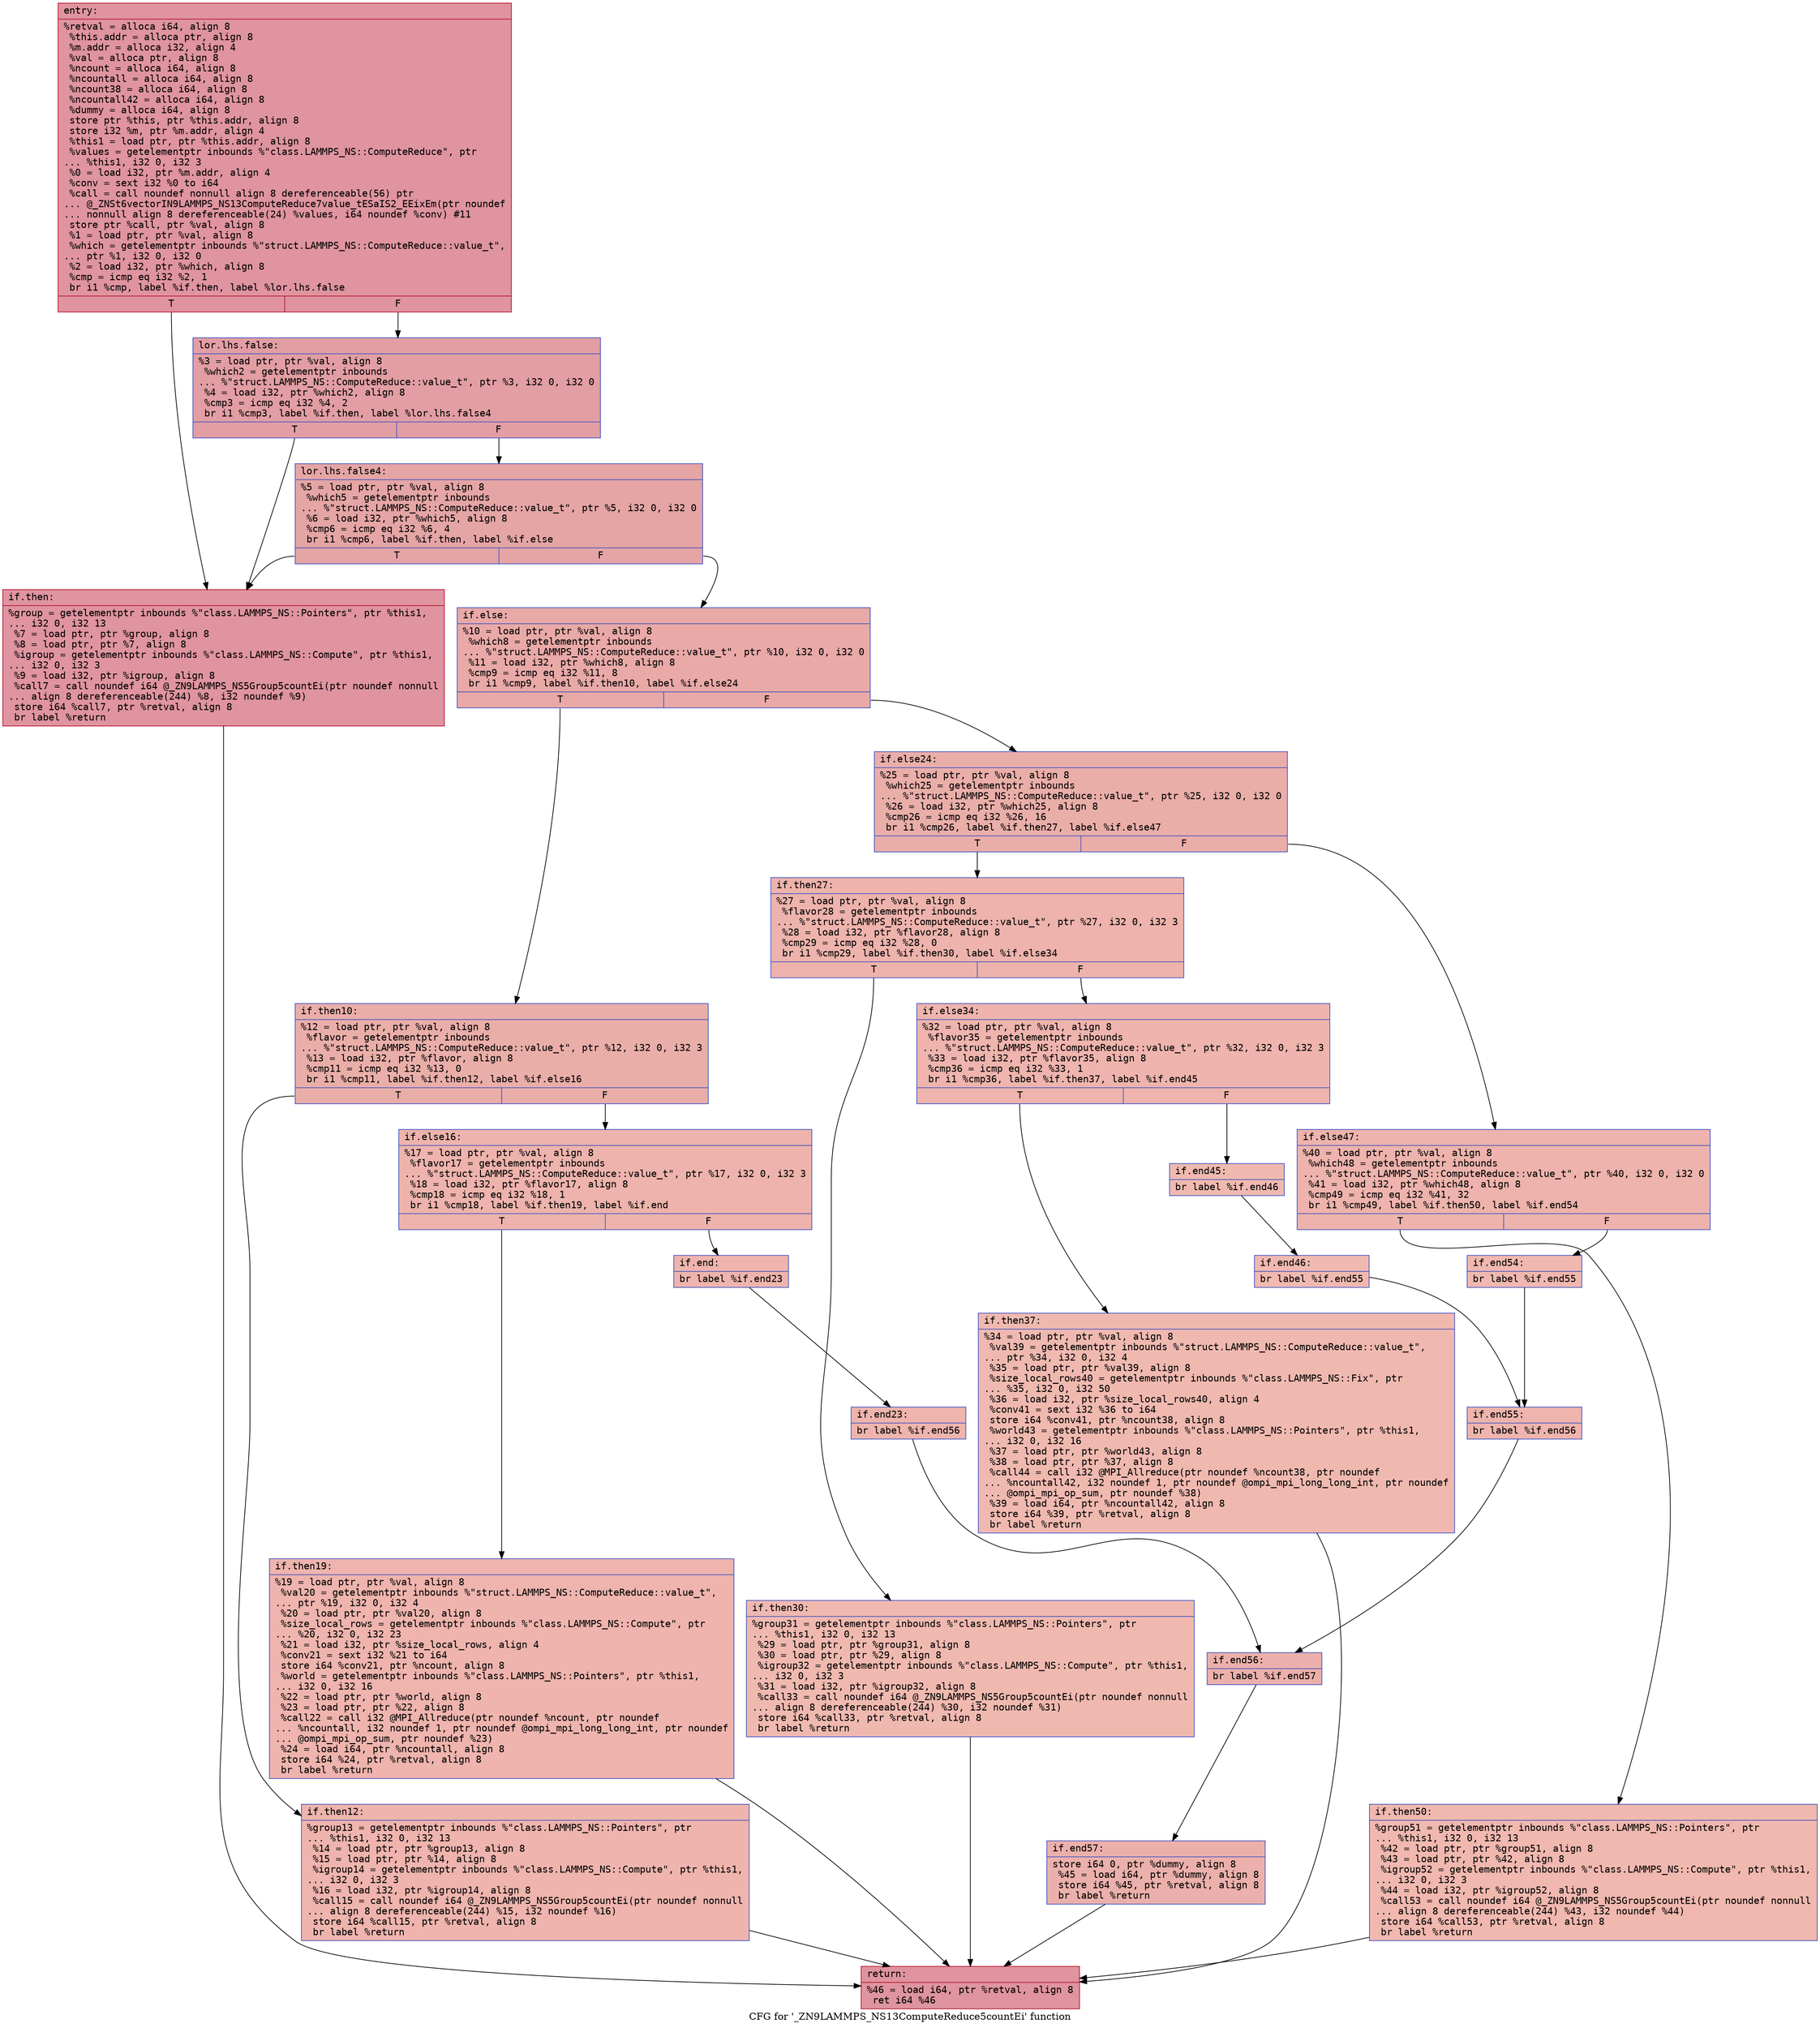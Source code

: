 digraph "CFG for '_ZN9LAMMPS_NS13ComputeReduce5countEi' function" {
	label="CFG for '_ZN9LAMMPS_NS13ComputeReduce5countEi' function";

	Node0x5591402fb1f0 [shape=record,color="#b70d28ff", style=filled, fillcolor="#b70d2870" fontname="Courier",label="{entry:\l|  %retval = alloca i64, align 8\l  %this.addr = alloca ptr, align 8\l  %m.addr = alloca i32, align 4\l  %val = alloca ptr, align 8\l  %ncount = alloca i64, align 8\l  %ncountall = alloca i64, align 8\l  %ncount38 = alloca i64, align 8\l  %ncountall42 = alloca i64, align 8\l  %dummy = alloca i64, align 8\l  store ptr %this, ptr %this.addr, align 8\l  store i32 %m, ptr %m.addr, align 4\l  %this1 = load ptr, ptr %this.addr, align 8\l  %values = getelementptr inbounds %\"class.LAMMPS_NS::ComputeReduce\", ptr\l... %this1, i32 0, i32 3\l  %0 = load i32, ptr %m.addr, align 4\l  %conv = sext i32 %0 to i64\l  %call = call noundef nonnull align 8 dereferenceable(56) ptr\l... @_ZNSt6vectorIN9LAMMPS_NS13ComputeReduce7value_tESaIS2_EEixEm(ptr noundef\l... nonnull align 8 dereferenceable(24) %values, i64 noundef %conv) #11\l  store ptr %call, ptr %val, align 8\l  %1 = load ptr, ptr %val, align 8\l  %which = getelementptr inbounds %\"struct.LAMMPS_NS::ComputeReduce::value_t\",\l... ptr %1, i32 0, i32 0\l  %2 = load i32, ptr %which, align 8\l  %cmp = icmp eq i32 %2, 1\l  br i1 %cmp, label %if.then, label %lor.lhs.false\l|{<s0>T|<s1>F}}"];
	Node0x5591402fb1f0:s0 -> Node0x55914031f890[tooltip="entry -> if.then\nProbability 50.00%" ];
	Node0x5591402fb1f0:s1 -> Node0x55914031fd80[tooltip="entry -> lor.lhs.false\nProbability 50.00%" ];
	Node0x55914031fd80 [shape=record,color="#3d50c3ff", style=filled, fillcolor="#be242e70" fontname="Courier",label="{lor.lhs.false:\l|  %3 = load ptr, ptr %val, align 8\l  %which2 = getelementptr inbounds\l... %\"struct.LAMMPS_NS::ComputeReduce::value_t\", ptr %3, i32 0, i32 0\l  %4 = load i32, ptr %which2, align 8\l  %cmp3 = icmp eq i32 %4, 2\l  br i1 %cmp3, label %if.then, label %lor.lhs.false4\l|{<s0>T|<s1>F}}"];
	Node0x55914031fd80:s0 -> Node0x55914031f890[tooltip="lor.lhs.false -> if.then\nProbability 50.00%" ];
	Node0x55914031fd80:s1 -> Node0x559140320140[tooltip="lor.lhs.false -> lor.lhs.false4\nProbability 50.00%" ];
	Node0x559140320140 [shape=record,color="#3d50c3ff", style=filled, fillcolor="#c5333470" fontname="Courier",label="{lor.lhs.false4:\l|  %5 = load ptr, ptr %val, align 8\l  %which5 = getelementptr inbounds\l... %\"struct.LAMMPS_NS::ComputeReduce::value_t\", ptr %5, i32 0, i32 0\l  %6 = load i32, ptr %which5, align 8\l  %cmp6 = icmp eq i32 %6, 4\l  br i1 %cmp6, label %if.then, label %if.else\l|{<s0>T|<s1>F}}"];
	Node0x559140320140:s0 -> Node0x55914031f890[tooltip="lor.lhs.false4 -> if.then\nProbability 50.00%" ];
	Node0x559140320140:s1 -> Node0x55914031f520[tooltip="lor.lhs.false4 -> if.else\nProbability 50.00%" ];
	Node0x55914031f890 [shape=record,color="#b70d28ff", style=filled, fillcolor="#b70d2870" fontname="Courier",label="{if.then:\l|  %group = getelementptr inbounds %\"class.LAMMPS_NS::Pointers\", ptr %this1,\l... i32 0, i32 13\l  %7 = load ptr, ptr %group, align 8\l  %8 = load ptr, ptr %7, align 8\l  %igroup = getelementptr inbounds %\"class.LAMMPS_NS::Compute\", ptr %this1,\l... i32 0, i32 3\l  %9 = load i32, ptr %igroup, align 8\l  %call7 = call noundef i64 @_ZN9LAMMPS_NS5Group5countEi(ptr noundef nonnull\l... align 8 dereferenceable(244) %8, i32 noundef %9)\l  store i64 %call7, ptr %retval, align 8\l  br label %return\l}"];
	Node0x55914031f890 -> Node0x559140320dc0[tooltip="if.then -> return\nProbability 100.00%" ];
	Node0x55914031f520 [shape=record,color="#3d50c3ff", style=filled, fillcolor="#ca3b3770" fontname="Courier",label="{if.else:\l|  %10 = load ptr, ptr %val, align 8\l  %which8 = getelementptr inbounds\l... %\"struct.LAMMPS_NS::ComputeReduce::value_t\", ptr %10, i32 0, i32 0\l  %11 = load i32, ptr %which8, align 8\l  %cmp9 = icmp eq i32 %11, 8\l  br i1 %cmp9, label %if.then10, label %if.else24\l|{<s0>T|<s1>F}}"];
	Node0x55914031f520:s0 -> Node0x559140321110[tooltip="if.else -> if.then10\nProbability 50.00%" ];
	Node0x55914031f520:s1 -> Node0x559140321190[tooltip="if.else -> if.else24\nProbability 50.00%" ];
	Node0x559140321110 [shape=record,color="#3d50c3ff", style=filled, fillcolor="#d0473d70" fontname="Courier",label="{if.then10:\l|  %12 = load ptr, ptr %val, align 8\l  %flavor = getelementptr inbounds\l... %\"struct.LAMMPS_NS::ComputeReduce::value_t\", ptr %12, i32 0, i32 3\l  %13 = load i32, ptr %flavor, align 8\l  %cmp11 = icmp eq i32 %13, 0\l  br i1 %cmp11, label %if.then12, label %if.else16\l|{<s0>T|<s1>F}}"];
	Node0x559140321110:s0 -> Node0x559140321550[tooltip="if.then10 -> if.then12\nProbability 37.50%" ];
	Node0x559140321110:s1 -> Node0x5591403215d0[tooltip="if.then10 -> if.else16\nProbability 62.50%" ];
	Node0x559140321550 [shape=record,color="#3d50c3ff", style=filled, fillcolor="#d8564670" fontname="Courier",label="{if.then12:\l|  %group13 = getelementptr inbounds %\"class.LAMMPS_NS::Pointers\", ptr\l... %this1, i32 0, i32 13\l  %14 = load ptr, ptr %group13, align 8\l  %15 = load ptr, ptr %14, align 8\l  %igroup14 = getelementptr inbounds %\"class.LAMMPS_NS::Compute\", ptr %this1,\l... i32 0, i32 3\l  %16 = load i32, ptr %igroup14, align 8\l  %call15 = call noundef i64 @_ZN9LAMMPS_NS5Group5countEi(ptr noundef nonnull\l... align 8 dereferenceable(244) %15, i32 noundef %16)\l  store i64 %call15, ptr %retval, align 8\l  br label %return\l}"];
	Node0x559140321550 -> Node0x559140320dc0[tooltip="if.then12 -> return\nProbability 100.00%" ];
	Node0x5591403215d0 [shape=record,color="#3d50c3ff", style=filled, fillcolor="#d6524470" fontname="Courier",label="{if.else16:\l|  %17 = load ptr, ptr %val, align 8\l  %flavor17 = getelementptr inbounds\l... %\"struct.LAMMPS_NS::ComputeReduce::value_t\", ptr %17, i32 0, i32 3\l  %18 = load i32, ptr %flavor17, align 8\l  %cmp18 = icmp eq i32 %18, 1\l  br i1 %cmp18, label %if.then19, label %if.end\l|{<s0>T|<s1>F}}"];
	Node0x5591403215d0:s0 -> Node0x559140321f60[tooltip="if.else16 -> if.then19\nProbability 50.00%" ];
	Node0x5591403215d0:s1 -> Node0x559140321fb0[tooltip="if.else16 -> if.end\nProbability 50.00%" ];
	Node0x559140321f60 [shape=record,color="#3d50c3ff", style=filled, fillcolor="#d8564670" fontname="Courier",label="{if.then19:\l|  %19 = load ptr, ptr %val, align 8\l  %val20 = getelementptr inbounds %\"struct.LAMMPS_NS::ComputeReduce::value_t\",\l... ptr %19, i32 0, i32 4\l  %20 = load ptr, ptr %val20, align 8\l  %size_local_rows = getelementptr inbounds %\"class.LAMMPS_NS::Compute\", ptr\l... %20, i32 0, i32 23\l  %21 = load i32, ptr %size_local_rows, align 4\l  %conv21 = sext i32 %21 to i64\l  store i64 %conv21, ptr %ncount, align 8\l  %world = getelementptr inbounds %\"class.LAMMPS_NS::Pointers\", ptr %this1,\l... i32 0, i32 16\l  %22 = load ptr, ptr %world, align 8\l  %23 = load ptr, ptr %22, align 8\l  %call22 = call i32 @MPI_Allreduce(ptr noundef %ncount, ptr noundef\l... %ncountall, i32 noundef 1, ptr noundef @ompi_mpi_long_long_int, ptr noundef\l... @ompi_mpi_op_sum, ptr noundef %23)\l  %24 = load i64, ptr %ncountall, align 8\l  store i64 %24, ptr %retval, align 8\l  br label %return\l}"];
	Node0x559140321f60 -> Node0x559140320dc0[tooltip="if.then19 -> return\nProbability 100.00%" ];
	Node0x559140321fb0 [shape=record,color="#3d50c3ff", style=filled, fillcolor="#d8564670" fontname="Courier",label="{if.end:\l|  br label %if.end23\l}"];
	Node0x559140321fb0 -> Node0x559140322e10[tooltip="if.end -> if.end23\nProbability 100.00%" ];
	Node0x559140322e10 [shape=record,color="#3d50c3ff", style=filled, fillcolor="#d8564670" fontname="Courier",label="{if.end23:\l|  br label %if.end56\l}"];
	Node0x559140322e10 -> Node0x559140322ed0[tooltip="if.end23 -> if.end56\nProbability 100.00%" ];
	Node0x559140321190 [shape=record,color="#3d50c3ff", style=filled, fillcolor="#d0473d70" fontname="Courier",label="{if.else24:\l|  %25 = load ptr, ptr %val, align 8\l  %which25 = getelementptr inbounds\l... %\"struct.LAMMPS_NS::ComputeReduce::value_t\", ptr %25, i32 0, i32 0\l  %26 = load i32, ptr %which25, align 8\l  %cmp26 = icmp eq i32 %26, 16\l  br i1 %cmp26, label %if.then27, label %if.else47\l|{<s0>T|<s1>F}}"];
	Node0x559140321190:s0 -> Node0x5591403231e0[tooltip="if.else24 -> if.then27\nProbability 50.00%" ];
	Node0x559140321190:s1 -> Node0x559140323260[tooltip="if.else24 -> if.else47\nProbability 50.00%" ];
	Node0x5591403231e0 [shape=record,color="#3d50c3ff", style=filled, fillcolor="#d6524470" fontname="Courier",label="{if.then27:\l|  %27 = load ptr, ptr %val, align 8\l  %flavor28 = getelementptr inbounds\l... %\"struct.LAMMPS_NS::ComputeReduce::value_t\", ptr %27, i32 0, i32 3\l  %28 = load i32, ptr %flavor28, align 8\l  %cmp29 = icmp eq i32 %28, 0\l  br i1 %cmp29, label %if.then30, label %if.else34\l|{<s0>T|<s1>F}}"];
	Node0x5591403231e0:s0 -> Node0x559140323630[tooltip="if.then27 -> if.then30\nProbability 37.50%" ];
	Node0x5591403231e0:s1 -> Node0x5591403236b0[tooltip="if.then27 -> if.else34\nProbability 62.50%" ];
	Node0x559140323630 [shape=record,color="#3d50c3ff", style=filled, fillcolor="#de614d70" fontname="Courier",label="{if.then30:\l|  %group31 = getelementptr inbounds %\"class.LAMMPS_NS::Pointers\", ptr\l... %this1, i32 0, i32 13\l  %29 = load ptr, ptr %group31, align 8\l  %30 = load ptr, ptr %29, align 8\l  %igroup32 = getelementptr inbounds %\"class.LAMMPS_NS::Compute\", ptr %this1,\l... i32 0, i32 3\l  %31 = load i32, ptr %igroup32, align 8\l  %call33 = call noundef i64 @_ZN9LAMMPS_NS5Group5countEi(ptr noundef nonnull\l... align 8 dereferenceable(244) %30, i32 noundef %31)\l  store i64 %call33, ptr %retval, align 8\l  br label %return\l}"];
	Node0x559140323630 -> Node0x559140320dc0[tooltip="if.then30 -> return\nProbability 100.00%" ];
	Node0x5591403236b0 [shape=record,color="#3d50c3ff", style=filled, fillcolor="#d8564670" fontname="Courier",label="{if.else34:\l|  %32 = load ptr, ptr %val, align 8\l  %flavor35 = getelementptr inbounds\l... %\"struct.LAMMPS_NS::ComputeReduce::value_t\", ptr %32, i32 0, i32 3\l  %33 = load i32, ptr %flavor35, align 8\l  %cmp36 = icmp eq i32 %33, 1\l  br i1 %cmp36, label %if.then37, label %if.end45\l|{<s0>T|<s1>F}}"];
	Node0x5591403236b0:s0 -> Node0x5591403240a0[tooltip="if.else34 -> if.then37\nProbability 50.00%" ];
	Node0x5591403236b0:s1 -> Node0x5591403240f0[tooltip="if.else34 -> if.end45\nProbability 50.00%" ];
	Node0x5591403240a0 [shape=record,color="#3d50c3ff", style=filled, fillcolor="#de614d70" fontname="Courier",label="{if.then37:\l|  %34 = load ptr, ptr %val, align 8\l  %val39 = getelementptr inbounds %\"struct.LAMMPS_NS::ComputeReduce::value_t\",\l... ptr %34, i32 0, i32 4\l  %35 = load ptr, ptr %val39, align 8\l  %size_local_rows40 = getelementptr inbounds %\"class.LAMMPS_NS::Fix\", ptr\l... %35, i32 0, i32 50\l  %36 = load i32, ptr %size_local_rows40, align 4\l  %conv41 = sext i32 %36 to i64\l  store i64 %conv41, ptr %ncount38, align 8\l  %world43 = getelementptr inbounds %\"class.LAMMPS_NS::Pointers\", ptr %this1,\l... i32 0, i32 16\l  %37 = load ptr, ptr %world43, align 8\l  %38 = load ptr, ptr %37, align 8\l  %call44 = call i32 @MPI_Allreduce(ptr noundef %ncount38, ptr noundef\l... %ncountall42, i32 noundef 1, ptr noundef @ompi_mpi_long_long_int, ptr noundef\l... @ompi_mpi_op_sum, ptr noundef %38)\l  %39 = load i64, ptr %ncountall42, align 8\l  store i64 %39, ptr %retval, align 8\l  br label %return\l}"];
	Node0x5591403240a0 -> Node0x559140320dc0[tooltip="if.then37 -> return\nProbability 100.00%" ];
	Node0x5591403240f0 [shape=record,color="#3d50c3ff", style=filled, fillcolor="#de614d70" fontname="Courier",label="{if.end45:\l|  br label %if.end46\l}"];
	Node0x5591403240f0 -> Node0x559140324c70[tooltip="if.end45 -> if.end46\nProbability 100.00%" ];
	Node0x559140324c70 [shape=record,color="#3d50c3ff", style=filled, fillcolor="#de614d70" fontname="Courier",label="{if.end46:\l|  br label %if.end55\l}"];
	Node0x559140324c70 -> Node0x559140324d30[tooltip="if.end46 -> if.end55\nProbability 100.00%" ];
	Node0x559140323260 [shape=record,color="#3d50c3ff", style=filled, fillcolor="#d6524470" fontname="Courier",label="{if.else47:\l|  %40 = load ptr, ptr %val, align 8\l  %which48 = getelementptr inbounds\l... %\"struct.LAMMPS_NS::ComputeReduce::value_t\", ptr %40, i32 0, i32 0\l  %41 = load i32, ptr %which48, align 8\l  %cmp49 = icmp eq i32 %41, 32\l  br i1 %cmp49, label %if.then50, label %if.end54\l|{<s0>T|<s1>F}}"];
	Node0x559140323260:s0 -> Node0x559140325060[tooltip="if.else47 -> if.then50\nProbability 50.00%" ];
	Node0x559140323260:s1 -> Node0x5591403250b0[tooltip="if.else47 -> if.end54\nProbability 50.00%" ];
	Node0x559140325060 [shape=record,color="#3d50c3ff", style=filled, fillcolor="#dc5d4a70" fontname="Courier",label="{if.then50:\l|  %group51 = getelementptr inbounds %\"class.LAMMPS_NS::Pointers\", ptr\l... %this1, i32 0, i32 13\l  %42 = load ptr, ptr %group51, align 8\l  %43 = load ptr, ptr %42, align 8\l  %igroup52 = getelementptr inbounds %\"class.LAMMPS_NS::Compute\", ptr %this1,\l... i32 0, i32 3\l  %44 = load i32, ptr %igroup52, align 8\l  %call53 = call noundef i64 @_ZN9LAMMPS_NS5Group5countEi(ptr noundef nonnull\l... align 8 dereferenceable(244) %43, i32 noundef %44)\l  store i64 %call53, ptr %retval, align 8\l  br label %return\l}"];
	Node0x559140325060 -> Node0x559140320dc0[tooltip="if.then50 -> return\nProbability 100.00%" ];
	Node0x5591403250b0 [shape=record,color="#3d50c3ff", style=filled, fillcolor="#dc5d4a70" fontname="Courier",label="{if.end54:\l|  br label %if.end55\l}"];
	Node0x5591403250b0 -> Node0x559140324d30[tooltip="if.end54 -> if.end55\nProbability 100.00%" ];
	Node0x559140324d30 [shape=record,color="#3d50c3ff", style=filled, fillcolor="#d8564670" fontname="Courier",label="{if.end55:\l|  br label %if.end56\l}"];
	Node0x559140324d30 -> Node0x559140322ed0[tooltip="if.end55 -> if.end56\nProbability 100.00%" ];
	Node0x559140322ed0 [shape=record,color="#3d50c3ff", style=filled, fillcolor="#d24b4070" fontname="Courier",label="{if.end56:\l|  br label %if.end57\l}"];
	Node0x559140322ed0 -> Node0x5591403258d0[tooltip="if.end56 -> if.end57\nProbability 100.00%" ];
	Node0x5591403258d0 [shape=record,color="#3d50c3ff", style=filled, fillcolor="#d24b4070" fontname="Courier",label="{if.end57:\l|  store i64 0, ptr %dummy, align 8\l  %45 = load i64, ptr %dummy, align 8\l  store i64 %45, ptr %retval, align 8\l  br label %return\l}"];
	Node0x5591403258d0 -> Node0x559140320dc0[tooltip="if.end57 -> return\nProbability 100.00%" ];
	Node0x559140320dc0 [shape=record,color="#b70d28ff", style=filled, fillcolor="#b70d2870" fontname="Courier",label="{return:\l|  %46 = load i64, ptr %retval, align 8\l  ret i64 %46\l}"];
}
